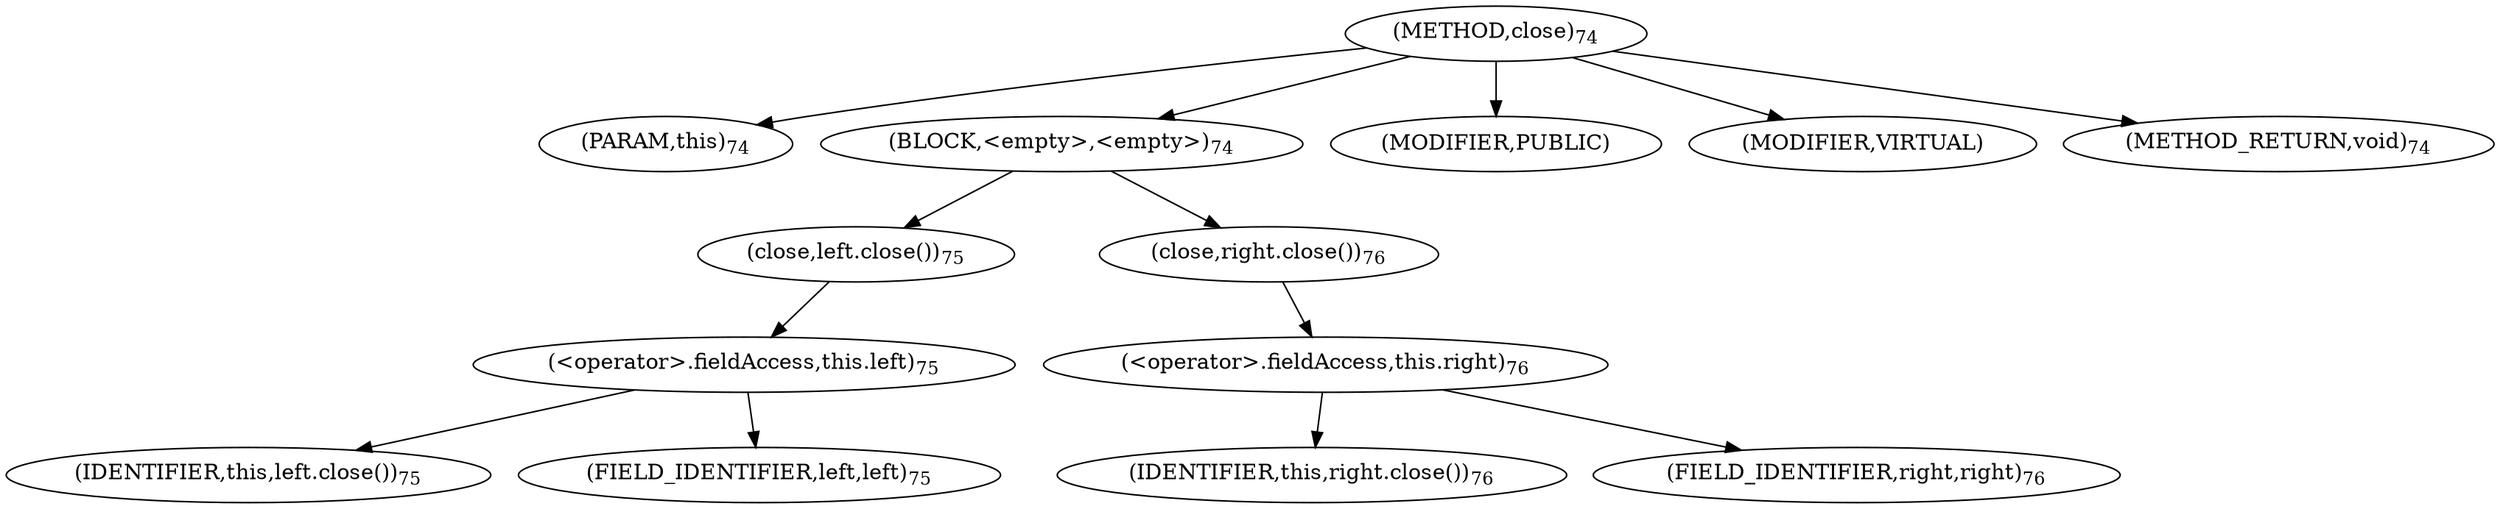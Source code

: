 digraph "close" {  
"32" [label = <(METHOD,close)<SUB>74</SUB>> ]
"33" [label = <(PARAM,this)<SUB>74</SUB>> ]
"34" [label = <(BLOCK,&lt;empty&gt;,&lt;empty&gt;)<SUB>74</SUB>> ]
"35" [label = <(close,left.close())<SUB>75</SUB>> ]
"36" [label = <(&lt;operator&gt;.fieldAccess,this.left)<SUB>75</SUB>> ]
"37" [label = <(IDENTIFIER,this,left.close())<SUB>75</SUB>> ]
"38" [label = <(FIELD_IDENTIFIER,left,left)<SUB>75</SUB>> ]
"39" [label = <(close,right.close())<SUB>76</SUB>> ]
"40" [label = <(&lt;operator&gt;.fieldAccess,this.right)<SUB>76</SUB>> ]
"41" [label = <(IDENTIFIER,this,right.close())<SUB>76</SUB>> ]
"42" [label = <(FIELD_IDENTIFIER,right,right)<SUB>76</SUB>> ]
"43" [label = <(MODIFIER,PUBLIC)> ]
"44" [label = <(MODIFIER,VIRTUAL)> ]
"45" [label = <(METHOD_RETURN,void)<SUB>74</SUB>> ]
  "32" -> "33" 
  "32" -> "34" 
  "32" -> "43" 
  "32" -> "44" 
  "32" -> "45" 
  "34" -> "35" 
  "34" -> "39" 
  "35" -> "36" 
  "36" -> "37" 
  "36" -> "38" 
  "39" -> "40" 
  "40" -> "41" 
  "40" -> "42" 
}

